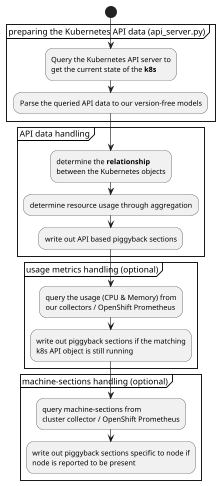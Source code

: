 @startuml
scale 0.6
start
partition preparing the Kubernetes API data (api_server.py) {
:Query the Kubernetes API server to
get the current state of the **k8s**;
:Parse the queried API data to our version-free models;
}
partition API data handling {
:determine the **relationship**
between the Kubernetes objects;
:determine resource usage through aggregation;
:write out API based piggyback sections;
}
partition usage metrics handling (optional) {
:query the usage (CPU & Memory) from
our collectors / OpenShift Prometheus;
:write out piggyback sections if the matching
k8s API object is still running;
}
partition machine-sections handling (optional) {
:query machine-sections from
cluster collector / OpenShift Prometheus;
:write out piggyback sections specific to node if
node is reported to be present;
}
@enduml
